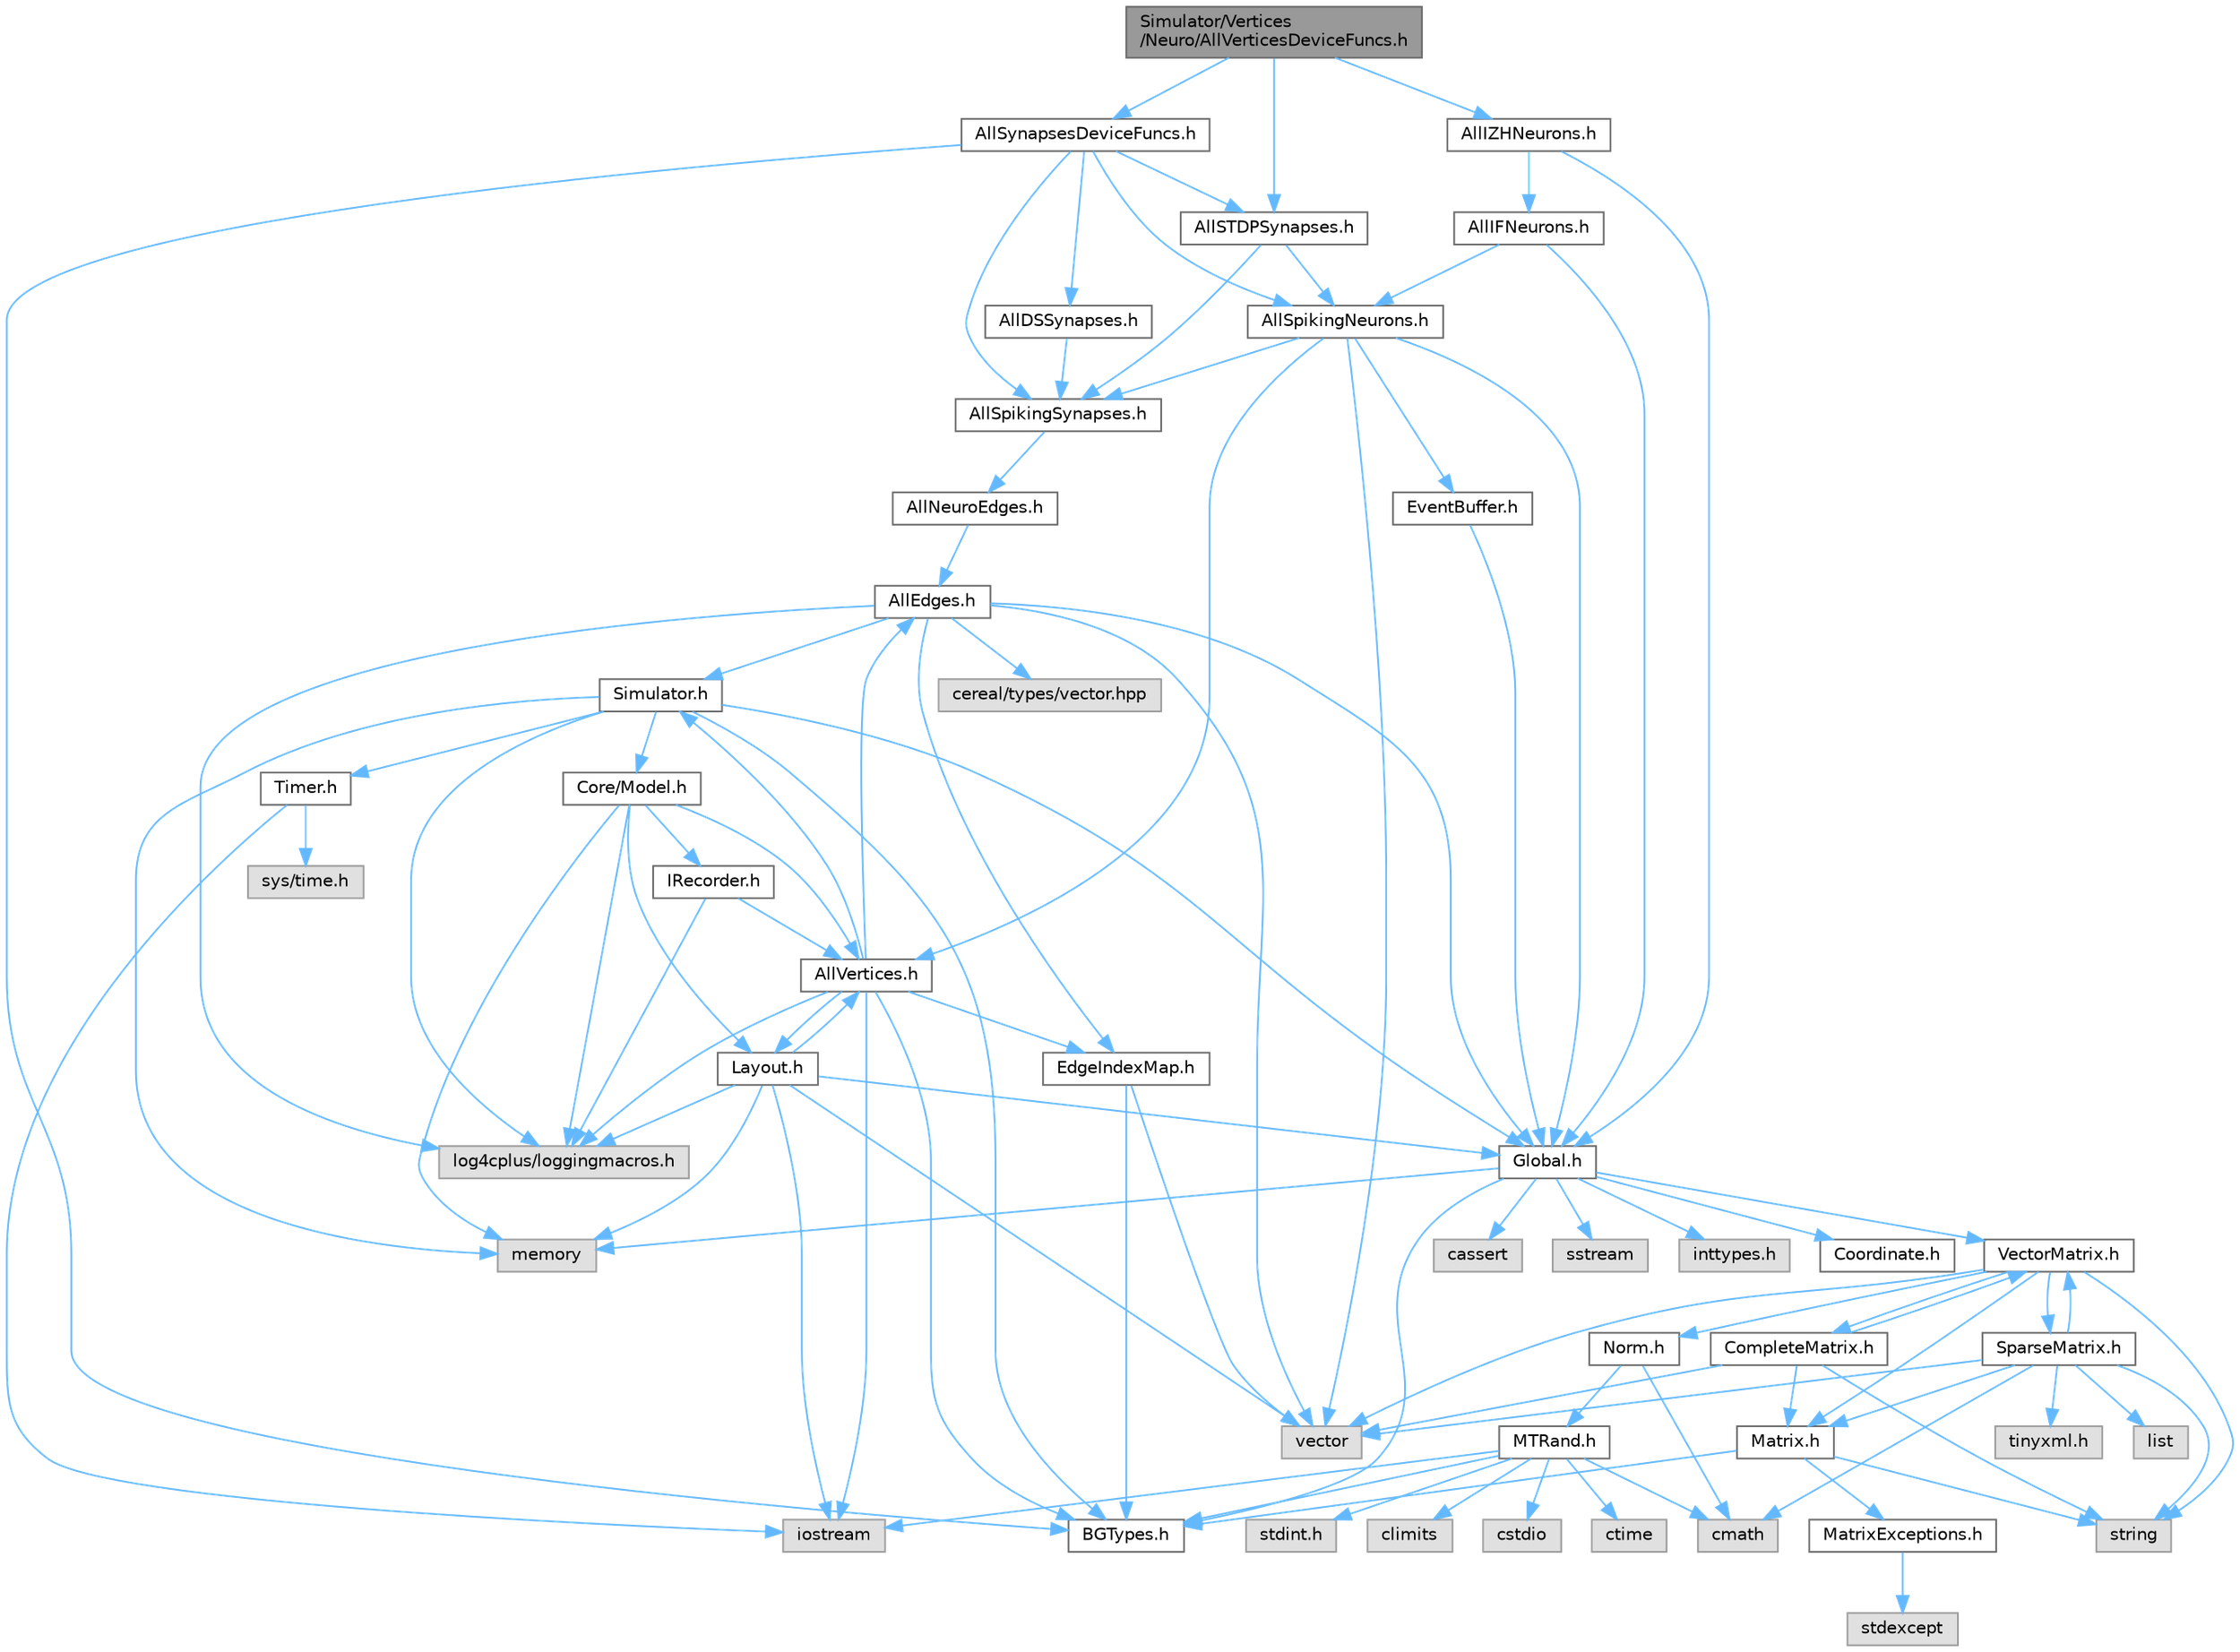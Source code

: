 digraph "Simulator/Vertices/Neuro/AllVerticesDeviceFuncs.h"
{
 // LATEX_PDF_SIZE
  bgcolor="transparent";
  edge [fontname=Helvetica,fontsize=10,labelfontname=Helvetica,labelfontsize=10];
  node [fontname=Helvetica,fontsize=10,shape=box,height=0.2,width=0.4];
  Node1 [id="Node000001",label="Simulator/Vertices\l/Neuro/AllVerticesDeviceFuncs.h",height=0.2,width=0.4,color="gray40", fillcolor="grey60", style="filled", fontcolor="black",tooltip="Device functions for vertices."];
  Node1 -> Node2 [id="edge1_Node000001_Node000002",color="steelblue1",style="solid",tooltip=" "];
  Node2 [id="Node000002",label="AllIZHNeurons.h",height=0.2,width=0.4,color="grey40", fillcolor="white", style="filled",URL="$_all_i_z_h_neurons_8h.html",tooltip="A container of all Izhikevich neuron data."];
  Node2 -> Node3 [id="edge2_Node000002_Node000003",color="steelblue1",style="solid",tooltip=" "];
  Node3 [id="Node000003",label="AllIFNeurons.h",height=0.2,width=0.4,color="grey40", fillcolor="white", style="filled",URL="$_all_i_f_neurons_8h.html",tooltip="A container of all Integate and Fire (IF) neuron data."];
  Node3 -> Node4 [id="edge3_Node000003_Node000004",color="steelblue1",style="solid",tooltip=" "];
  Node4 [id="Node000004",label="AllSpikingNeurons.h",height=0.2,width=0.4,color="grey40", fillcolor="white", style="filled",URL="$_all_spiking_neurons_8h.html",tooltip="A container of all spiking neuron data."];
  Node4 -> Node5 [id="edge4_Node000004_Node000005",color="steelblue1",style="solid",tooltip=" "];
  Node5 [id="Node000005",label="AllSpikingSynapses.h",height=0.2,width=0.4,color="grey40", fillcolor="white", style="filled",URL="$_all_spiking_synapses_8h.html",tooltip="A container of all spiking synapse data."];
  Node5 -> Node6 [id="edge5_Node000005_Node000006",color="steelblue1",style="solid",tooltip=" "];
  Node6 [id="Node000006",label="AllNeuroEdges.h",height=0.2,width=0.4,color="grey40", fillcolor="white", style="filled",URL="$_all_neuro_edges_8h.html",tooltip="A container of all edge data."];
  Node6 -> Node7 [id="edge6_Node000006_Node000007",color="steelblue1",style="solid",tooltip=" "];
  Node7 [id="Node000007",label="AllEdges.h",height=0.2,width=0.4,color="grey40", fillcolor="white", style="filled",URL="$_all_edges_8h.html",tooltip="An interface and top level implementation for edge classes."];
  Node7 -> Node8 [id="edge7_Node000007_Node000008",color="steelblue1",style="solid",tooltip=" "];
  Node8 [id="Node000008",label="EdgeIndexMap.h",height=0.2,width=0.4,color="grey40", fillcolor="white", style="filled",URL="$_edge_index_map_8h.html",tooltip="A structure maintains outgoing and edges list (forward map)."];
  Node8 -> Node9 [id="edge8_Node000008_Node000009",color="steelblue1",style="solid",tooltip=" "];
  Node9 [id="Node000009",label="BGTypes.h",height=0.2,width=0.4,color="grey40", fillcolor="white", style="filled",URL="$_b_g_types_8h.html",tooltip="Used to define uniform data type sizes based for all operating systems. Also used to test the speed o..."];
  Node8 -> Node10 [id="edge9_Node000008_Node000010",color="steelblue1",style="solid",tooltip=" "];
  Node10 [id="Node000010",label="vector",height=0.2,width=0.4,color="grey60", fillcolor="#E0E0E0", style="filled",tooltip=" "];
  Node7 -> Node11 [id="edge10_Node000007_Node000011",color="steelblue1",style="solid",tooltip=" "];
  Node11 [id="Node000011",label="Global.h",height=0.2,width=0.4,color="grey40", fillcolor="white", style="filled",URL="$_global_8h.html",tooltip="Globally available functions/variables and default parameter values."];
  Node11 -> Node12 [id="edge11_Node000011_Node000012",color="steelblue1",style="solid",tooltip=" "];
  Node12 [id="Node000012",label="cassert",height=0.2,width=0.4,color="grey60", fillcolor="#E0E0E0", style="filled",tooltip=" "];
  Node11 -> Node13 [id="edge12_Node000011_Node000013",color="steelblue1",style="solid",tooltip=" "];
  Node13 [id="Node000013",label="memory",height=0.2,width=0.4,color="grey60", fillcolor="#E0E0E0", style="filled",tooltip=" "];
  Node11 -> Node14 [id="edge13_Node000011_Node000014",color="steelblue1",style="solid",tooltip=" "];
  Node14 [id="Node000014",label="sstream",height=0.2,width=0.4,color="grey60", fillcolor="#E0E0E0", style="filled",tooltip=" "];
  Node11 -> Node15 [id="edge14_Node000011_Node000015",color="steelblue1",style="solid",tooltip=" "];
  Node15 [id="Node000015",label="inttypes.h",height=0.2,width=0.4,color="grey60", fillcolor="#E0E0E0", style="filled",tooltip=" "];
  Node11 -> Node9 [id="edge15_Node000011_Node000009",color="steelblue1",style="solid",tooltip=" "];
  Node11 -> Node16 [id="edge16_Node000011_Node000016",color="steelblue1",style="solid",tooltip=" "];
  Node16 [id="Node000016",label="Coordinate.h",height=0.2,width=0.4,color="grey40", fillcolor="white", style="filled",URL="$_coordinate_8h.html",tooltip="A container for 2-dimensional coordinates."];
  Node11 -> Node17 [id="edge17_Node000011_Node000017",color="steelblue1",style="solid",tooltip=" "];
  Node17 [id="Node000017",label="VectorMatrix.h",height=0.2,width=0.4,color="grey40", fillcolor="white", style="filled",URL="$_vector_matrix_8h.html",tooltip="An efficient implementation of a dynamically-allocated 1D array."];
  Node17 -> Node18 [id="edge18_Node000017_Node000018",color="steelblue1",style="solid",tooltip=" "];
  Node18 [id="Node000018",label="CompleteMatrix.h",height=0.2,width=0.4,color="grey40", fillcolor="white", style="filled",URL="$_complete_matrix_8h.html",tooltip="An efficient implementation of a dynamically-allocated 2D array."];
  Node18 -> Node19 [id="edge19_Node000018_Node000019",color="steelblue1",style="solid",tooltip=" "];
  Node19 [id="Node000019",label="Matrix.h",height=0.2,width=0.4,color="grey40", fillcolor="white", style="filled",URL="$_matrix_8h.html",tooltip="Abstract base class for Matrices."];
  Node19 -> Node9 [id="edge20_Node000019_Node000009",color="steelblue1",style="solid",tooltip=" "];
  Node19 -> Node20 [id="edge21_Node000019_Node000020",color="steelblue1",style="solid",tooltip=" "];
  Node20 [id="Node000020",label="MatrixExceptions.h",height=0.2,width=0.4,color="grey40", fillcolor="white", style="filled",URL="$_matrix_exceptions_8h.html",tooltip="Exception class hierarchy for Matrix classes."];
  Node20 -> Node21 [id="edge22_Node000020_Node000021",color="steelblue1",style="solid",tooltip=" "];
  Node21 [id="Node000021",label="stdexcept",height=0.2,width=0.4,color="grey60", fillcolor="#E0E0E0", style="filled",tooltip=" "];
  Node19 -> Node22 [id="edge23_Node000019_Node000022",color="steelblue1",style="solid",tooltip=" "];
  Node22 [id="Node000022",label="string",height=0.2,width=0.4,color="grey60", fillcolor="#E0E0E0", style="filled",tooltip=" "];
  Node18 -> Node17 [id="edge24_Node000018_Node000017",color="steelblue1",style="solid",tooltip=" "];
  Node18 -> Node22 [id="edge25_Node000018_Node000022",color="steelblue1",style="solid",tooltip=" "];
  Node18 -> Node10 [id="edge26_Node000018_Node000010",color="steelblue1",style="solid",tooltip=" "];
  Node17 -> Node19 [id="edge27_Node000017_Node000019",color="steelblue1",style="solid",tooltip=" "];
  Node17 -> Node23 [id="edge28_Node000017_Node000023",color="steelblue1",style="solid",tooltip=" "];
  Node23 [id="Node000023",label="Norm.h",height=0.2,width=0.4,color="grey40", fillcolor="white", style="filled",URL="$_norm_8h.html",tooltip="Normally distributed random numbers."];
  Node23 -> Node24 [id="edge29_Node000023_Node000024",color="steelblue1",style="solid",tooltip=" "];
  Node24 [id="Node000024",label="MTRand.h",height=0.2,width=0.4,color="grey40", fillcolor="white", style="filled",URL="$_m_t_rand_8h.html",tooltip="Mersenne Twister logic from Nvidia."];
  Node24 -> Node9 [id="edge30_Node000024_Node000009",color="steelblue1",style="solid",tooltip=" "];
  Node24 -> Node25 [id="edge31_Node000024_Node000025",color="steelblue1",style="solid",tooltip=" "];
  Node25 [id="Node000025",label="climits",height=0.2,width=0.4,color="grey60", fillcolor="#E0E0E0", style="filled",tooltip=" "];
  Node24 -> Node26 [id="edge32_Node000024_Node000026",color="steelblue1",style="solid",tooltip=" "];
  Node26 [id="Node000026",label="cmath",height=0.2,width=0.4,color="grey60", fillcolor="#E0E0E0", style="filled",tooltip=" "];
  Node24 -> Node27 [id="edge33_Node000024_Node000027",color="steelblue1",style="solid",tooltip=" "];
  Node27 [id="Node000027",label="cstdio",height=0.2,width=0.4,color="grey60", fillcolor="#E0E0E0", style="filled",tooltip=" "];
  Node24 -> Node28 [id="edge34_Node000024_Node000028",color="steelblue1",style="solid",tooltip=" "];
  Node28 [id="Node000028",label="ctime",height=0.2,width=0.4,color="grey60", fillcolor="#E0E0E0", style="filled",tooltip=" "];
  Node24 -> Node29 [id="edge35_Node000024_Node000029",color="steelblue1",style="solid",tooltip=" "];
  Node29 [id="Node000029",label="iostream",height=0.2,width=0.4,color="grey60", fillcolor="#E0E0E0", style="filled",tooltip=" "];
  Node24 -> Node30 [id="edge36_Node000024_Node000030",color="steelblue1",style="solid",tooltip=" "];
  Node30 [id="Node000030",label="stdint.h",height=0.2,width=0.4,color="grey60", fillcolor="#E0E0E0", style="filled",tooltip=" "];
  Node23 -> Node26 [id="edge37_Node000023_Node000026",color="steelblue1",style="solid",tooltip=" "];
  Node17 -> Node31 [id="edge38_Node000017_Node000031",color="steelblue1",style="solid",tooltip=" "];
  Node31 [id="Node000031",label="SparseMatrix.h",height=0.2,width=0.4,color="grey40", fillcolor="white", style="filled",URL="$_sparse_matrix_8h.html",tooltip="An efficient implementation of a dynamically-allocated 2D sparse array."];
  Node31 -> Node19 [id="edge39_Node000031_Node000019",color="steelblue1",style="solid",tooltip=" "];
  Node31 -> Node17 [id="edge40_Node000031_Node000017",color="steelblue1",style="solid",tooltip=" "];
  Node31 -> Node32 [id="edge41_Node000031_Node000032",color="steelblue1",style="solid",tooltip=" "];
  Node32 [id="Node000032",label="tinyxml.h",height=0.2,width=0.4,color="grey60", fillcolor="#E0E0E0", style="filled",tooltip=" "];
  Node31 -> Node26 [id="edge42_Node000031_Node000026",color="steelblue1",style="solid",tooltip=" "];
  Node31 -> Node33 [id="edge43_Node000031_Node000033",color="steelblue1",style="solid",tooltip=" "];
  Node33 [id="Node000033",label="list",height=0.2,width=0.4,color="grey60", fillcolor="#E0E0E0", style="filled",tooltip=" "];
  Node31 -> Node22 [id="edge44_Node000031_Node000022",color="steelblue1",style="solid",tooltip=" "];
  Node31 -> Node10 [id="edge45_Node000031_Node000010",color="steelblue1",style="solid",tooltip=" "];
  Node17 -> Node22 [id="edge46_Node000017_Node000022",color="steelblue1",style="solid",tooltip=" "];
  Node17 -> Node10 [id="edge47_Node000017_Node000010",color="steelblue1",style="solid",tooltip=" "];
  Node7 -> Node34 [id="edge48_Node000007_Node000034",color="steelblue1",style="solid",tooltip=" "];
  Node34 [id="Node000034",label="Simulator.h",height=0.2,width=0.4,color="grey40", fillcolor="white", style="filled",URL="$_simulator_8h.html",tooltip="Platform independent base class for the Brain Grid simulator. Simulator is a singleton class (a class..."];
  Node34 -> Node9 [id="edge49_Node000034_Node000009",color="steelblue1",style="solid",tooltip=" "];
  Node34 -> Node35 [id="edge50_Node000034_Node000035",color="steelblue1",style="solid",tooltip=" "];
  Node35 [id="Node000035",label="Core/Model.h",height=0.2,width=0.4,color="grey40", fillcolor="white", style="filled",URL="$_model_8h.html",tooltip="Implementation of Model for graph-based networks."];
  Node35 -> Node36 [id="edge51_Node000035_Node000036",color="steelblue1",style="solid",tooltip=" "];
  Node36 [id="Node000036",label="AllVertices.h",height=0.2,width=0.4,color="grey40", fillcolor="white", style="filled",URL="$_all_vertices_8h.html",tooltip="A container of the base class of all vertex data."];
  Node36 -> Node7 [id="edge52_Node000036_Node000007",color="steelblue1",style="solid",tooltip=" "];
  Node36 -> Node9 [id="edge53_Node000036_Node000009",color="steelblue1",style="solid",tooltip=" "];
  Node36 -> Node8 [id="edge54_Node000036_Node000008",color="steelblue1",style="solid",tooltip=" "];
  Node36 -> Node37 [id="edge55_Node000036_Node000037",color="steelblue1",style="solid",tooltip=" "];
  Node37 [id="Node000037",label="Layout.h",height=0.2,width=0.4,color="grey40", fillcolor="white", style="filled",URL="$_layout_8h.html",tooltip="The Layout class defines the layout of neurons in neural networks."];
  Node37 -> Node36 [id="edge56_Node000037_Node000036",color="steelblue1",style="solid",tooltip=" "];
  Node37 -> Node11 [id="edge57_Node000037_Node000011",color="steelblue1",style="solid",tooltip=" "];
  Node37 -> Node29 [id="edge58_Node000037_Node000029",color="steelblue1",style="solid",tooltip=" "];
  Node37 -> Node38 [id="edge59_Node000037_Node000038",color="steelblue1",style="solid",tooltip=" "];
  Node38 [id="Node000038",label="log4cplus/loggingmacros.h",height=0.2,width=0.4,color="grey60", fillcolor="#E0E0E0", style="filled",tooltip=" "];
  Node37 -> Node13 [id="edge60_Node000037_Node000013",color="steelblue1",style="solid",tooltip=" "];
  Node37 -> Node10 [id="edge61_Node000037_Node000010",color="steelblue1",style="solid",tooltip=" "];
  Node36 -> Node34 [id="edge62_Node000036_Node000034",color="steelblue1",style="solid",tooltip=" "];
  Node36 -> Node29 [id="edge63_Node000036_Node000029",color="steelblue1",style="solid",tooltip=" "];
  Node36 -> Node38 [id="edge64_Node000036_Node000038",color="steelblue1",style="solid",tooltip=" "];
  Node35 -> Node39 [id="edge65_Node000035_Node000039",color="steelblue1",style="solid",tooltip=" "];
  Node39 [id="Node000039",label="IRecorder.h",height=0.2,width=0.4,color="grey40", fillcolor="white", style="filled",URL="$_i_recorder_8h.html",tooltip="An interface for recording spikes history."];
  Node39 -> Node36 [id="edge66_Node000039_Node000036",color="steelblue1",style="solid",tooltip=" "];
  Node39 -> Node38 [id="edge67_Node000039_Node000038",color="steelblue1",style="solid",tooltip=" "];
  Node35 -> Node37 [id="edge68_Node000035_Node000037",color="steelblue1",style="solid",tooltip=" "];
  Node35 -> Node38 [id="edge69_Node000035_Node000038",color="steelblue1",style="solid",tooltip=" "];
  Node35 -> Node13 [id="edge70_Node000035_Node000013",color="steelblue1",style="solid",tooltip=" "];
  Node34 -> Node11 [id="edge71_Node000034_Node000011",color="steelblue1",style="solid",tooltip=" "];
  Node34 -> Node38 [id="edge72_Node000034_Node000038",color="steelblue1",style="solid",tooltip=" "];
  Node34 -> Node13 [id="edge73_Node000034_Node000013",color="steelblue1",style="solid",tooltip=" "];
  Node34 -> Node40 [id="edge74_Node000034_Node000040",color="steelblue1",style="solid",tooltip=" "];
  Node40 [id="Node000040",label="Timer.h",height=0.2,width=0.4,color="grey40", fillcolor="white", style="filled",URL="$_timer_8h.html",tooltip="Timer class, from CSS432."];
  Node40 -> Node29 [id="edge75_Node000040_Node000029",color="steelblue1",style="solid",tooltip=" "];
  Node40 -> Node41 [id="edge76_Node000040_Node000041",color="steelblue1",style="solid",tooltip=" "];
  Node41 [id="Node000041",label="sys/time.h",height=0.2,width=0.4,color="grey60", fillcolor="#E0E0E0", style="filled",tooltip=" "];
  Node7 -> Node42 [id="edge77_Node000007_Node000042",color="steelblue1",style="solid",tooltip=" "];
  Node42 [id="Node000042",label="cereal/types/vector.hpp",height=0.2,width=0.4,color="grey60", fillcolor="#E0E0E0", style="filled",tooltip=" "];
  Node7 -> Node38 [id="edge78_Node000007_Node000038",color="steelblue1",style="solid",tooltip=" "];
  Node7 -> Node10 [id="edge79_Node000007_Node000010",color="steelblue1",style="solid",tooltip=" "];
  Node4 -> Node36 [id="edge80_Node000004_Node000036",color="steelblue1",style="solid",tooltip=" "];
  Node4 -> Node43 [id="edge81_Node000004_Node000043",color="steelblue1",style="solid",tooltip=" "];
  Node43 [id="Node000043",label="EventBuffer.h",height=0.2,width=0.4,color="grey40", fillcolor="white", style="filled",URL="$_event_buffer_8h.html",tooltip="Encapsulation of vertex event buffering."];
  Node43 -> Node11 [id="edge82_Node000043_Node000011",color="steelblue1",style="solid",tooltip=" "];
  Node4 -> Node11 [id="edge83_Node000004_Node000011",color="steelblue1",style="solid",tooltip=" "];
  Node4 -> Node10 [id="edge84_Node000004_Node000010",color="steelblue1",style="solid",tooltip=" "];
  Node3 -> Node11 [id="edge85_Node000003_Node000011",color="steelblue1",style="solid",tooltip=" "];
  Node2 -> Node11 [id="edge86_Node000002_Node000011",color="steelblue1",style="solid",tooltip=" "];
  Node1 -> Node44 [id="edge87_Node000001_Node000044",color="steelblue1",style="solid",tooltip=" "];
  Node44 [id="Node000044",label="AllSTDPSynapses.h",height=0.2,width=0.4,color="grey40", fillcolor="white", style="filled",URL="$_all_s_t_d_p_synapses_8h.html",tooltip="A container of all STDP synapse data."];
  Node44 -> Node4 [id="edge88_Node000044_Node000004",color="steelblue1",style="solid",tooltip=" "];
  Node44 -> Node5 [id="edge89_Node000044_Node000005",color="steelblue1",style="solid",tooltip=" "];
  Node1 -> Node45 [id="edge90_Node000001_Node000045",color="steelblue1",style="solid",tooltip=" "];
  Node45 [id="Node000045",label="AllSynapsesDeviceFuncs.h",height=0.2,width=0.4,color="grey40", fillcolor="white", style="filled",URL="$_all_synapses_device_funcs_8h.html",tooltip="Device functions for synapse data."];
  Node45 -> Node46 [id="edge91_Node000045_Node000046",color="steelblue1",style="solid",tooltip=" "];
  Node46 [id="Node000046",label="AllDSSynapses.h",height=0.2,width=0.4,color="grey40", fillcolor="white", style="filled",URL="$_all_d_s_synapses_8h.html",tooltip="A container of all DS synapse data."];
  Node46 -> Node5 [id="edge92_Node000046_Node000005",color="steelblue1",style="solid",tooltip=" "];
  Node45 -> Node44 [id="edge93_Node000045_Node000044",color="steelblue1",style="solid",tooltip=" "];
  Node45 -> Node4 [id="edge94_Node000045_Node000004",color="steelblue1",style="solid",tooltip=" "];
  Node45 -> Node5 [id="edge95_Node000045_Node000005",color="steelblue1",style="solid",tooltip=" "];
  Node45 -> Node9 [id="edge96_Node000045_Node000009",color="steelblue1",style="solid",tooltip=" "];
}
